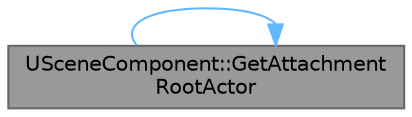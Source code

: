 digraph "USceneComponent::GetAttachmentRootActor"
{
 // INTERACTIVE_SVG=YES
 // LATEX_PDF_SIZE
  bgcolor="transparent";
  edge [fontname=Helvetica,fontsize=10,labelfontname=Helvetica,labelfontsize=10];
  node [fontname=Helvetica,fontsize=10,shape=box,height=0.2,width=0.4];
  rankdir="RL";
  Node1 [id="Node000001",label="USceneComponent::GetAttachment\lRootActor",height=0.2,width=0.4,color="gray40", fillcolor="grey60", style="filled", fontcolor="black",tooltip="Walks up the attachment chain from this SceneComponent and returns the top-level actor it's attached ..."];
  Node1 -> Node1 [id="edge1_Node000001_Node000001",dir="back",color="steelblue1",style="solid",tooltip=" "];
}
